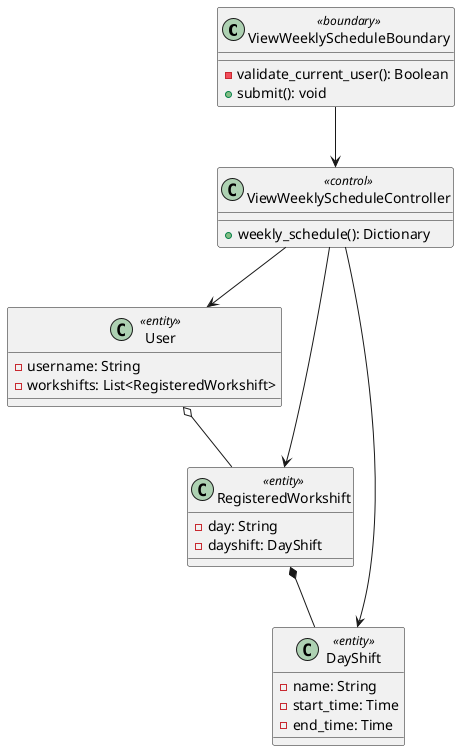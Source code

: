 @startuml


class ViewWeeklyScheduleBoundary <<boundary>> {

    - validate_current_user(): Boolean
    + submit(): void
}

class ViewWeeklyScheduleController <<control>> {

    + weekly_schedule(): Dictionary
}

class User <<entity>> {
    - username: String
    - workshifts: List<RegisteredWorkshift>
}

class RegisteredWorkshift <<entity>> {
    - day: String
    - dayshift: DayShift
}

class DayShift <<entity>> {
    - name: String
    - start_time: Time
    - end_time: Time
}

ViewWeeklyScheduleBoundary --> ViewWeeklyScheduleController
ViewWeeklyScheduleController --> User
ViewWeeklyScheduleController --> RegisteredWorkshift
ViewWeeklyScheduleController --> DayShift
User o-- RegisteredWorkshift
RegisteredWorkshift *-- DayShift


@enduml